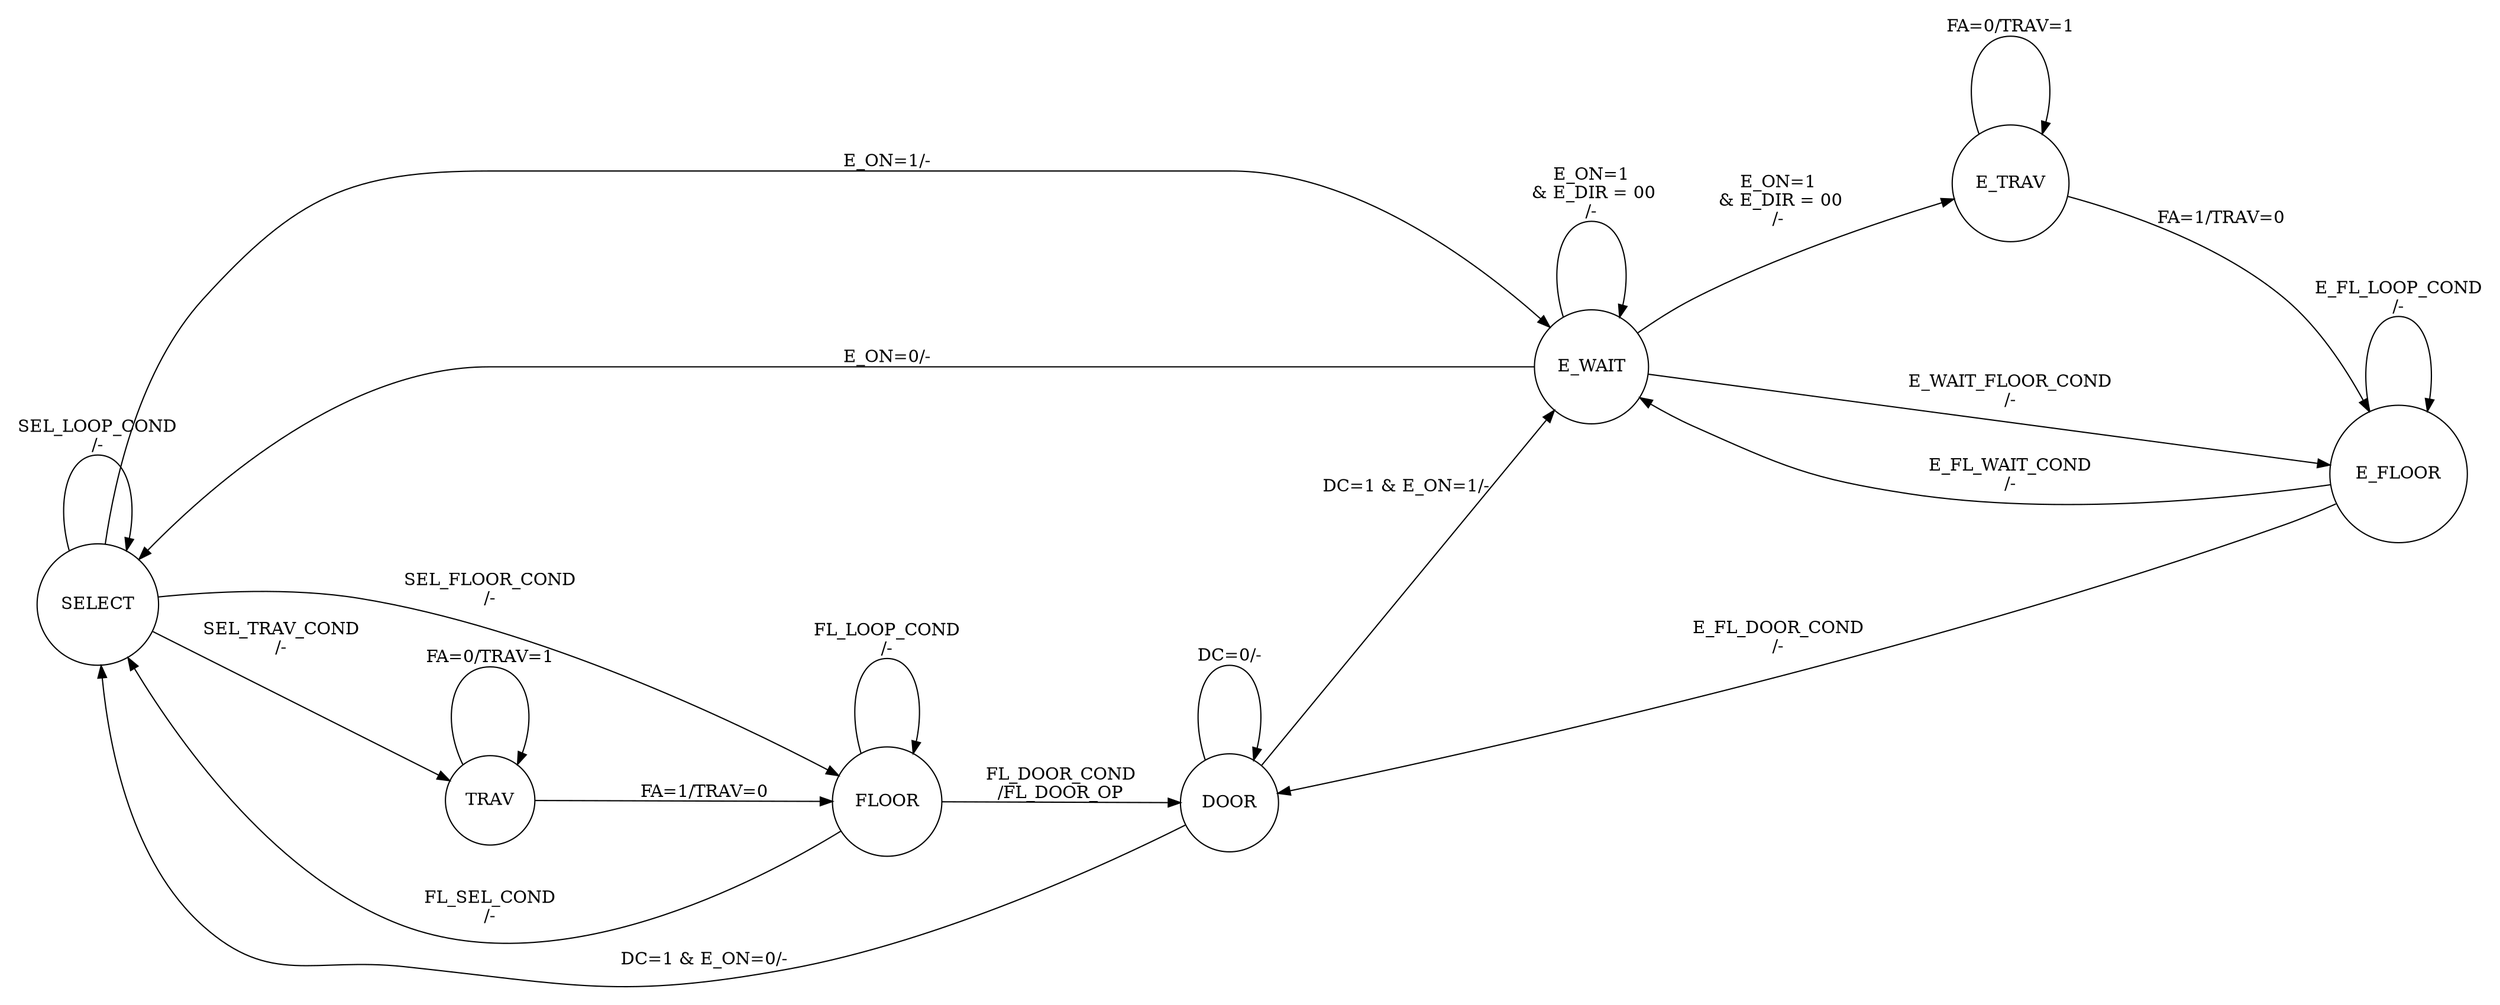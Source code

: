 digraph finite_state_machine {
	rankdir=LR;
    graph [pad="0.2", nodesep="1", ranksep="1"];
	node [shape = circle];
    SELECT -> SELECT [ label = "SEL_LOOP_COND\n/-" ];
	SELECT -> TRAV [ label = "SEL_TRAV_COND\n/-" ];
	SELECT -> FLOOR [ label = "SEL_FLOOR_COND\n/-" ];
    SELECT -> E_WAIT [ label = "E_ON=1/-" ];
    TRAV -> TRAV [ label = "FA=0/TRAV=1" ];
    TRAV -> FLOOR [ label = "FA=1/TRAV=0" ];
    FLOOR -> FLOOR [ label = "FL_LOOP_COND\n/-" ];
    FLOOR -> SELECT [ label = "FL_SEL_COND\n/-" ];
    FLOOR -> DOOR [ label = "FL_DOOR_COND\n/FL_DOOR_OP" ];
    DOOR -> DOOR [ label = "DC=0/-" ];
    DOOR -> E_WAIT [ label = "DC=1 & E_ON=1/-" ];
    DOOR -> SELECT [ label = "DC=1 & E_ON=0/-" ];
    E_WAIT -> E_WAIT [ label = "E_ON=1\n & E_DIR = 00\n/-" ];
    E_WAIT -> SELECT [ label = "E_ON=0/-" ];
    E_WAIT -> E_FLOOR [ label = "E_WAIT_FLOOR_COND\n/-" ];
    E_WAIT -> E_TRAV [ label = "E_ON=1\n & E_DIR = 00\n/-" ];
    E_TRAV -> E_TRAV [ label = "FA=0/TRAV=1" ];
    E_TRAV -> E_FLOOR [ label = "FA=1/TRAV=0" ];
    E_FLOOR -> E_FLOOR [ label = "E_FL_LOOP_COND\n/-" ];
    E_FLOOR -> E_WAIT [ label = "E_FL_WAIT_COND\n/-" ];
    E_FLOOR -> DOOR [ label = "E_FL_DOOR_COND\n/-" ];
}
